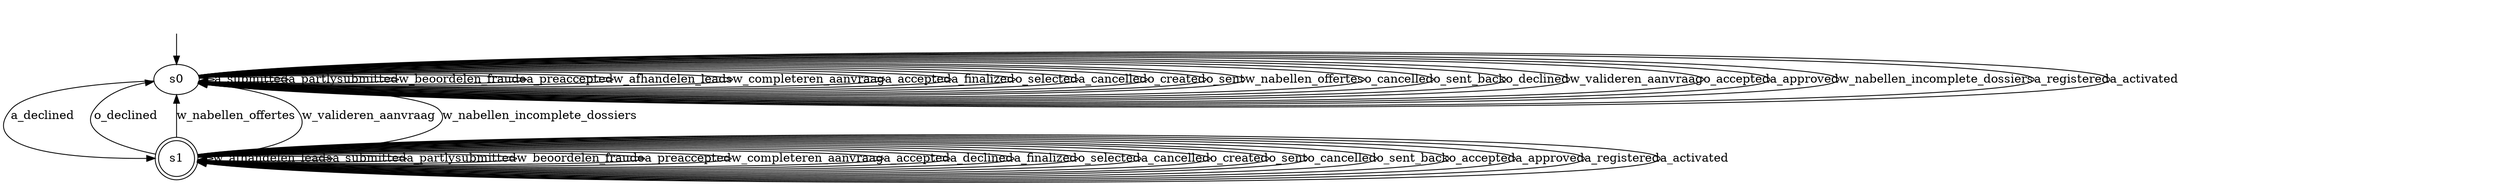 digraph model_1 {
s0 [label="s0"];
s1 [label="s1", shape=doublecircle];
s0 -> s0  [label="a_submitted"];
s0 -> s0  [label="a_partlysubmitted"];
s0 -> s0  [label="w_beoordelen_fraude"];
s0 -> s0  [label="a_preaccepted"];
s0 -> s0  [label="w_afhandelen_leads"];
s0 -> s0  [label="w_completeren_aanvraag"];
s0 -> s0  [label="a_accepted"];
s0 -> s1  [label="a_declined"];
s0 -> s0  [label="a_finalized"];
s0 -> s0  [label="o_selected"];
s0 -> s0  [label="a_cancelled"];
s0 -> s0  [label="o_created"];
s0 -> s0  [label="o_sent"];
s0 -> s0  [label="w_nabellen_offertes"];
s0 -> s0  [label="o_cancelled"];
s0 -> s0  [label="o_sent_back"];
s0 -> s0  [label="o_declined"];
s0 -> s0  [label="w_valideren_aanvraag"];
s0 -> s0  [label="o_accepted"];
s0 -> s0  [label="a_approved"];
s0 -> s0  [label="w_nabellen_incomplete_dossiers"];
s0 -> s0  [label="a_registered"];
s0 -> s0  [label="a_activated"];
s1 -> s1  [label="w_afhandelen_leads"];
s1 -> s0  [label="o_declined"];
s1 -> s0  [label="w_nabellen_offertes"];
s1 -> s0  [label="w_valideren_aanvraag"];
s1 -> s0  [label="w_nabellen_incomplete_dossiers"];
s1 -> s1  [label="a_submitted"];
s1 -> s1  [label="a_partlysubmitted"];
s1 -> s1  [label="w_beoordelen_fraude"];
s1 -> s1  [label="a_preaccepted"];
s1 -> s1  [label="w_completeren_aanvraag"];
s1 -> s1  [label="a_accepted"];
s1 -> s1  [label="a_declined"];
s1 -> s1  [label="a_finalized"];
s1 -> s1  [label="o_selected"];
s1 -> s1  [label="a_cancelled"];
s1 -> s1  [label="o_created"];
s1 -> s1  [label="o_sent"];
s1 -> s1  [label="o_cancelled"];
s1 -> s1  [label="o_sent_back"];
s1 -> s1  [label="o_accepted"];
s1 -> s1  [label="a_approved"];
s1 -> s1  [label="a_registered"];
s1 -> s1  [label="a_activated"];
__start0 [label="", shape=none];
__start0 -> s0  [label=""];
}
